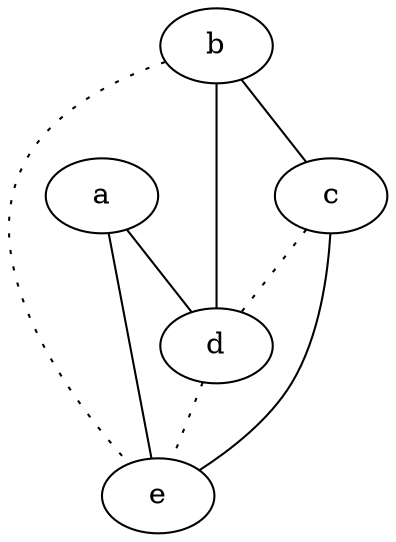 graph {
a -- d;
a -- e;
b -- c;
b -- d;
b -- e [style=dotted];
c -- d [style=dotted];
c -- e;
d -- e [style=dotted];
}
